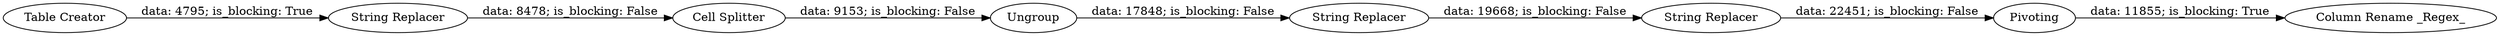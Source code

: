 digraph {
	"121468804061231524_6" [label=Ungroup]
	"121468804061231524_12" [label="Column Rename _Regex_"]
	"121468804061231524_11" [label=Pivoting]
	"121468804061231524_2" [label="Cell Splitter"]
	"121468804061231524_8" [label="String Replacer"]
	"121468804061231524_3" [label="String Replacer"]
	"121468804061231524_1" [label="Table Creator"]
	"121468804061231524_9" [label="String Replacer"]
	"121468804061231524_11" -> "121468804061231524_12" [label="data: 11855; is_blocking: True"]
	"121468804061231524_2" -> "121468804061231524_6" [label="data: 9153; is_blocking: False"]
	"121468804061231524_1" -> "121468804061231524_3" [label="data: 4795; is_blocking: True"]
	"121468804061231524_6" -> "121468804061231524_8" [label="data: 17848; is_blocking: False"]
	"121468804061231524_8" -> "121468804061231524_9" [label="data: 19668; is_blocking: False"]
	"121468804061231524_9" -> "121468804061231524_11" [label="data: 22451; is_blocking: False"]
	"121468804061231524_3" -> "121468804061231524_2" [label="data: 8478; is_blocking: False"]
	rankdir=LR
}
